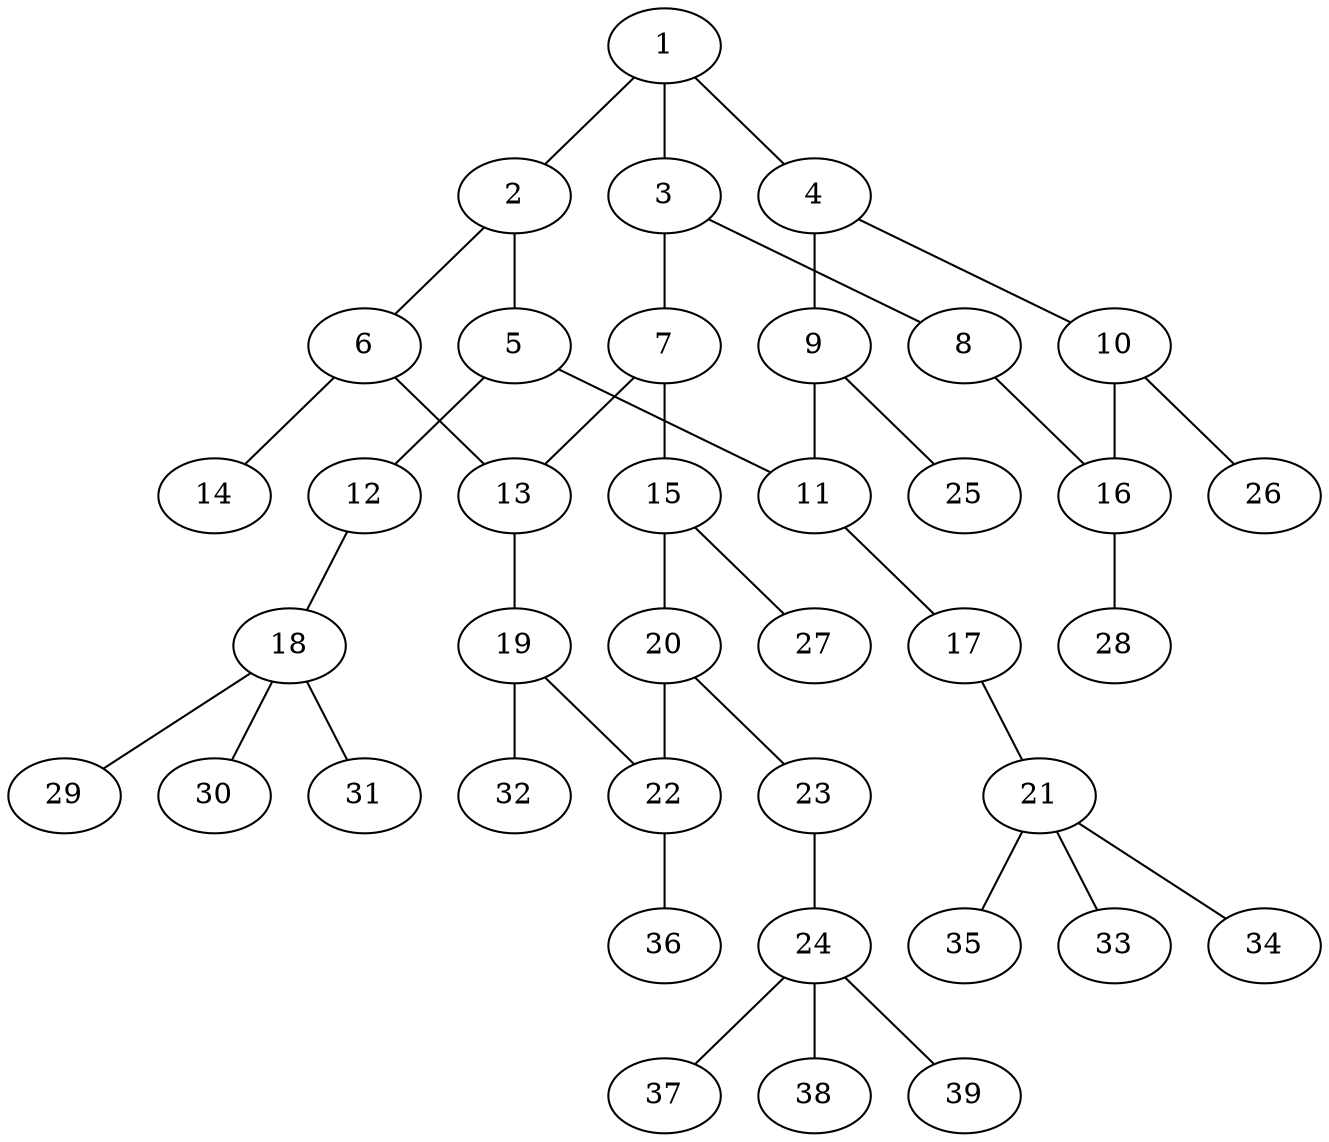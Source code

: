 graph molecule_1905 {
	1	 [chem=C];
	2	 [chem=C];
	1 -- 2	 [valence=1];
	3	 [chem=C];
	1 -- 3	 [valence=1];
	4	 [chem=C];
	1 -- 4	 [valence=2];
	5	 [chem=C];
	2 -- 5	 [valence=2];
	6	 [chem=C];
	2 -- 6	 [valence=1];
	7	 [chem=C];
	3 -- 7	 [valence=1];
	8	 [chem=N];
	3 -- 8	 [valence=2];
	9	 [chem=C];
	4 -- 9	 [valence=1];
	10	 [chem=C];
	4 -- 10	 [valence=1];
	11	 [chem=C];
	5 -- 11	 [valence=1];
	12	 [chem=O];
	5 -- 12	 [valence=1];
	13	 [chem=C];
	6 -- 13	 [valence=1];
	14	 [chem=O];
	6 -- 14	 [valence=2];
	7 -- 13	 [valence=2];
	15	 [chem=C];
	7 -- 15	 [valence=1];
	16	 [chem=C];
	8 -- 16	 [valence=1];
	9 -- 11	 [valence=2];
	25	 [chem=H];
	9 -- 25	 [valence=1];
	10 -- 16	 [valence=2];
	26	 [chem=H];
	10 -- 26	 [valence=1];
	17	 [chem=O];
	11 -- 17	 [valence=1];
	18	 [chem=C];
	12 -- 18	 [valence=1];
	19	 [chem=C];
	13 -- 19	 [valence=1];
	20	 [chem=C];
	15 -- 20	 [valence=2];
	27	 [chem=H];
	15 -- 27	 [valence=1];
	28	 [chem=H];
	16 -- 28	 [valence=1];
	21	 [chem=C];
	17 -- 21	 [valence=1];
	29	 [chem=H];
	18 -- 29	 [valence=1];
	30	 [chem=H];
	18 -- 30	 [valence=1];
	31	 [chem=H];
	18 -- 31	 [valence=1];
	22	 [chem=C];
	19 -- 22	 [valence=2];
	32	 [chem=H];
	19 -- 32	 [valence=1];
	20 -- 22	 [valence=1];
	23	 [chem=O];
	20 -- 23	 [valence=1];
	33	 [chem=H];
	21 -- 33	 [valence=1];
	34	 [chem=H];
	21 -- 34	 [valence=1];
	35	 [chem=H];
	21 -- 35	 [valence=1];
	36	 [chem=H];
	22 -- 36	 [valence=1];
	24	 [chem=C];
	23 -- 24	 [valence=1];
	37	 [chem=H];
	24 -- 37	 [valence=1];
	38	 [chem=H];
	24 -- 38	 [valence=1];
	39	 [chem=H];
	24 -- 39	 [valence=1];
}
